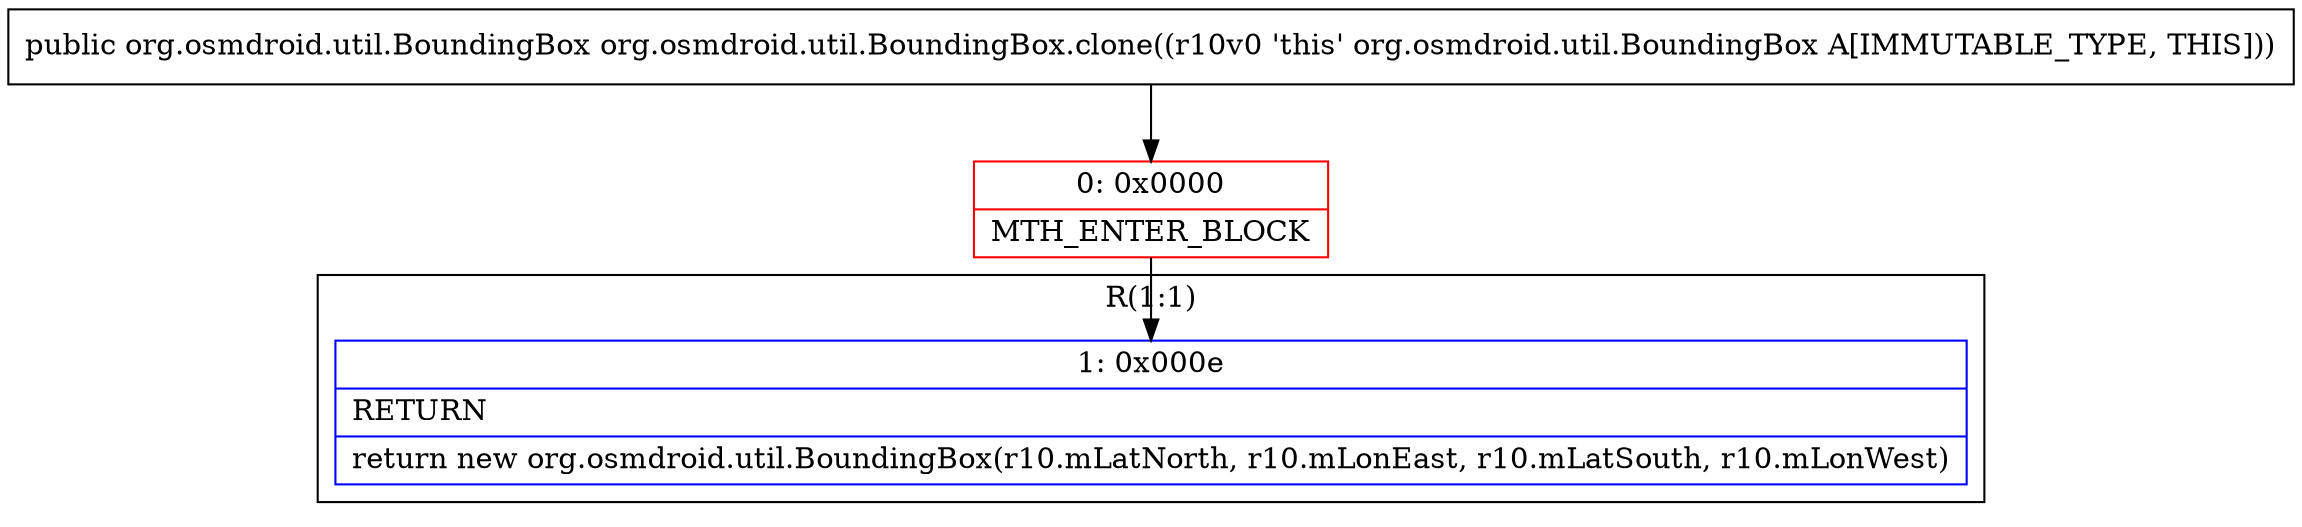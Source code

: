 digraph "CFG fororg.osmdroid.util.BoundingBox.clone()Lorg\/osmdroid\/util\/BoundingBox;" {
subgraph cluster_Region_464136410 {
label = "R(1:1)";
node [shape=record,color=blue];
Node_1 [shape=record,label="{1\:\ 0x000e|RETURN\l|return new org.osmdroid.util.BoundingBox(r10.mLatNorth, r10.mLonEast, r10.mLatSouth, r10.mLonWest)\l}"];
}
Node_0 [shape=record,color=red,label="{0\:\ 0x0000|MTH_ENTER_BLOCK\l}"];
MethodNode[shape=record,label="{public org.osmdroid.util.BoundingBox org.osmdroid.util.BoundingBox.clone((r10v0 'this' org.osmdroid.util.BoundingBox A[IMMUTABLE_TYPE, THIS])) }"];
MethodNode -> Node_0;
Node_0 -> Node_1;
}

